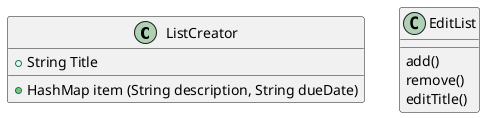 @startuml
'https://plantuml.com/class-diagram
class ListCreator{
 +String Title
 +HashMap item (String description, String dueDate)
}

class EditList{
    add()
    remove()
    editTitle()
}


@enduml